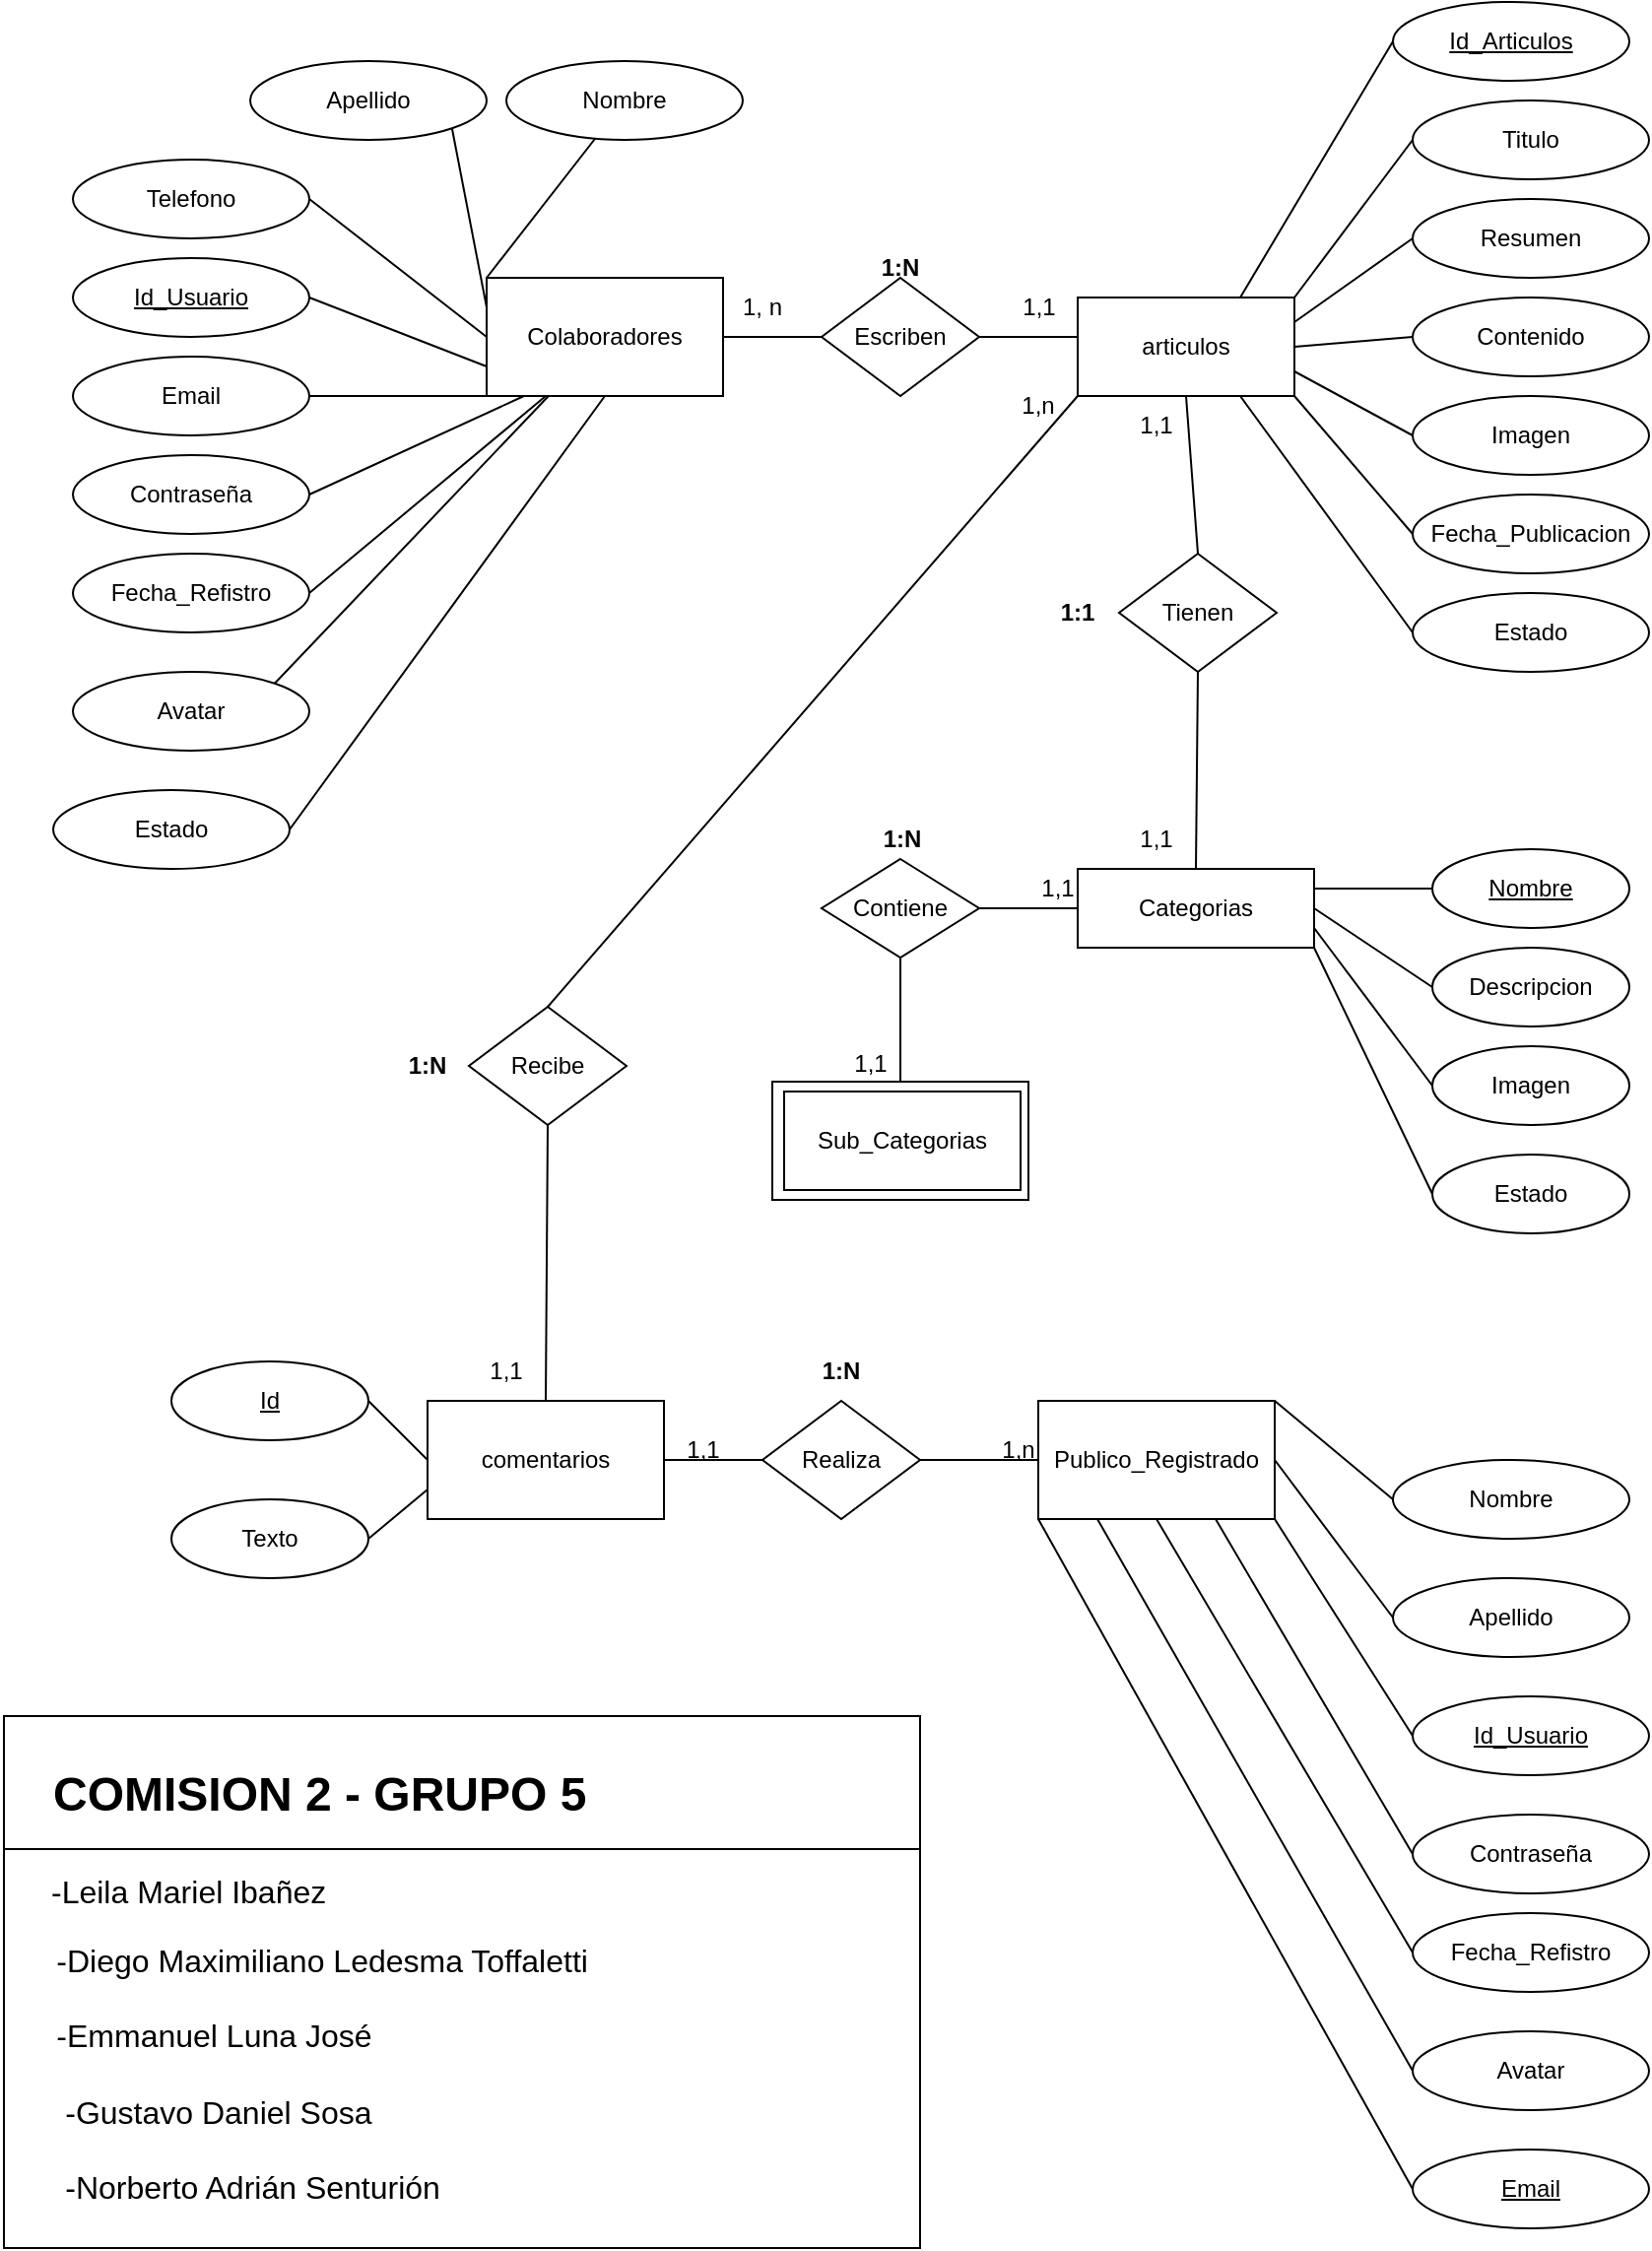 <mxfile version="21.3.4" type="device">
  <diagram name="Página-1" id="o2RHuyunk7yaXkGhCJPy">
    <mxGraphModel dx="1467" dy="658" grid="1" gridSize="10" guides="1" tooltips="1" connect="1" arrows="1" fold="1" page="1" pageScale="1" pageWidth="827" pageHeight="1169" math="0" shadow="0">
      <root>
        <mxCell id="0" />
        <mxCell id="1" parent="0" />
        <mxCell id="ZCHR1BAeNfqrnjbw6fAh-1" value="Colaboradores" style="rounded=0;whiteSpace=wrap;html=1;" parent="1" vertex="1">
          <mxGeometry x="260" y="150" width="120" height="60" as="geometry" />
        </mxCell>
        <mxCell id="ZCHR1BAeNfqrnjbw6fAh-2" value="articulos" style="rounded=0;whiteSpace=wrap;html=1;" parent="1" vertex="1">
          <mxGeometry x="560" y="160" width="110" height="50" as="geometry" />
        </mxCell>
        <mxCell id="ZCHR1BAeNfqrnjbw6fAh-3" value="comentarios" style="rounded=0;whiteSpace=wrap;html=1;" parent="1" vertex="1">
          <mxGeometry x="230" y="720" width="120" height="60" as="geometry" />
        </mxCell>
        <mxCell id="ZCHR1BAeNfqrnjbw6fAh-4" value="Publico_Registrado" style="rounded=0;whiteSpace=wrap;html=1;" parent="1" vertex="1">
          <mxGeometry x="540" y="720" width="120" height="60" as="geometry" />
        </mxCell>
        <mxCell id="ZCHR1BAeNfqrnjbw6fAh-5" value="Categorias" style="rounded=0;whiteSpace=wrap;html=1;" parent="1" vertex="1">
          <mxGeometry x="560" y="450" width="120" height="40" as="geometry" />
        </mxCell>
        <mxCell id="ZCHR1BAeNfqrnjbw6fAh-6" value="Nombre" style="ellipse;whiteSpace=wrap;html=1;" parent="1" vertex="1">
          <mxGeometry x="270" y="40" width="120" height="40" as="geometry" />
        </mxCell>
        <mxCell id="ZCHR1BAeNfqrnjbw6fAh-7" style="edgeStyle=none;html=1;exitX=1;exitY=1;exitDx=0;exitDy=0;entryX=0;entryY=0.25;entryDx=0;entryDy=0;endArrow=none;endFill=0;" parent="1" source="ZCHR1BAeNfqrnjbw6fAh-8" target="ZCHR1BAeNfqrnjbw6fAh-1" edge="1">
          <mxGeometry relative="1" as="geometry" />
        </mxCell>
        <mxCell id="ZCHR1BAeNfqrnjbw6fAh-8" value="Apellido" style="ellipse;whiteSpace=wrap;html=1;" parent="1" vertex="1">
          <mxGeometry x="140" y="40" width="120" height="40" as="geometry" />
        </mxCell>
        <mxCell id="ZCHR1BAeNfqrnjbw6fAh-9" value="Telefono" style="ellipse;whiteSpace=wrap;html=1;" parent="1" vertex="1">
          <mxGeometry x="50" y="90" width="120" height="40" as="geometry" />
        </mxCell>
        <mxCell id="ZCHR1BAeNfqrnjbw6fAh-10" value="&lt;u&gt;Id_Usuario&lt;/u&gt;" style="ellipse;whiteSpace=wrap;html=1;" parent="1" vertex="1">
          <mxGeometry x="50" y="140" width="120" height="40" as="geometry" />
        </mxCell>
        <mxCell id="ZCHR1BAeNfqrnjbw6fAh-11" value="Email" style="ellipse;whiteSpace=wrap;html=1;" parent="1" vertex="1">
          <mxGeometry x="50" y="190" width="120" height="40" as="geometry" />
        </mxCell>
        <mxCell id="ZCHR1BAeNfqrnjbw6fAh-12" value="Contraseña" style="ellipse;whiteSpace=wrap;html=1;" parent="1" vertex="1">
          <mxGeometry x="50" y="240" width="120" height="40" as="geometry" />
        </mxCell>
        <mxCell id="ZCHR1BAeNfqrnjbw6fAh-13" value="Fecha_Refistro" style="ellipse;whiteSpace=wrap;html=1;" parent="1" vertex="1">
          <mxGeometry x="50" y="290" width="120" height="40" as="geometry" />
        </mxCell>
        <mxCell id="ZCHR1BAeNfqrnjbw6fAh-16" value="Avatar" style="ellipse;whiteSpace=wrap;html=1;" parent="1" vertex="1">
          <mxGeometry x="50" y="350" width="120" height="40" as="geometry" />
        </mxCell>
        <mxCell id="ZCHR1BAeNfqrnjbw6fAh-17" value="Estado" style="ellipse;whiteSpace=wrap;html=1;" parent="1" vertex="1">
          <mxGeometry x="40" y="410" width="120" height="40" as="geometry" />
        </mxCell>
        <mxCell id="ZCHR1BAeNfqrnjbw6fAh-18" value="Titulo" style="ellipse;whiteSpace=wrap;html=1;" parent="1" vertex="1">
          <mxGeometry x="730" y="60" width="120" height="40" as="geometry" />
        </mxCell>
        <mxCell id="ZCHR1BAeNfqrnjbw6fAh-19" value="Resumen" style="ellipse;whiteSpace=wrap;html=1;" parent="1" vertex="1">
          <mxGeometry x="730" y="110" width="120" height="40" as="geometry" />
        </mxCell>
        <mxCell id="ZCHR1BAeNfqrnjbw6fAh-20" value="Contenido" style="ellipse;whiteSpace=wrap;html=1;" parent="1" vertex="1">
          <mxGeometry x="730" y="160" width="120" height="40" as="geometry" />
        </mxCell>
        <mxCell id="ZCHR1BAeNfqrnjbw6fAh-21" value="Imagen" style="ellipse;whiteSpace=wrap;html=1;" parent="1" vertex="1">
          <mxGeometry x="730" y="210" width="120" height="40" as="geometry" />
        </mxCell>
        <mxCell id="ZCHR1BAeNfqrnjbw6fAh-22" value="Fecha_Publicacion" style="ellipse;whiteSpace=wrap;html=1;" parent="1" vertex="1">
          <mxGeometry x="730" y="260" width="120" height="40" as="geometry" />
        </mxCell>
        <mxCell id="ZCHR1BAeNfqrnjbw6fAh-23" value="Estado" style="ellipse;whiteSpace=wrap;html=1;" parent="1" vertex="1">
          <mxGeometry x="730" y="310" width="120" height="40" as="geometry" />
        </mxCell>
        <mxCell id="ZCHR1BAeNfqrnjbw6fAh-26" value="" style="endArrow=none;html=1;exitX=0;exitY=0;exitDx=0;exitDy=0;" parent="1" source="ZCHR1BAeNfqrnjbw6fAh-1" target="ZCHR1BAeNfqrnjbw6fAh-6" edge="1">
          <mxGeometry width="50" height="50" relative="1" as="geometry">
            <mxPoint x="460" y="260" as="sourcePoint" />
            <mxPoint x="170" y="80" as="targetPoint" />
          </mxGeometry>
        </mxCell>
        <mxCell id="ZCHR1BAeNfqrnjbw6fAh-27" value="" style="endArrow=none;html=1;entryX=0;entryY=0.5;entryDx=0;entryDy=0;exitX=1;exitY=0.5;exitDx=0;exitDy=0;" parent="1" source="ZCHR1BAeNfqrnjbw6fAh-9" target="ZCHR1BAeNfqrnjbw6fAh-1" edge="1">
          <mxGeometry width="50" height="50" relative="1" as="geometry">
            <mxPoint x="170" y="190" as="sourcePoint" />
            <mxPoint x="220" y="140" as="targetPoint" />
          </mxGeometry>
        </mxCell>
        <mxCell id="ZCHR1BAeNfqrnjbw6fAh-28" value="" style="endArrow=none;html=1;entryX=0;entryY=0.75;entryDx=0;entryDy=0;exitX=1;exitY=0.5;exitDx=0;exitDy=0;" parent="1" source="ZCHR1BAeNfqrnjbw6fAh-10" target="ZCHR1BAeNfqrnjbw6fAh-1" edge="1">
          <mxGeometry width="50" height="50" relative="1" as="geometry">
            <mxPoint x="370" y="320" as="sourcePoint" />
            <mxPoint x="420" y="270" as="targetPoint" />
            <Array as="points" />
          </mxGeometry>
        </mxCell>
        <mxCell id="ZCHR1BAeNfqrnjbw6fAh-29" value="" style="endArrow=none;html=1;entryX=0;entryY=1;entryDx=0;entryDy=0;exitX=1;exitY=0.5;exitDx=0;exitDy=0;" parent="1" source="ZCHR1BAeNfqrnjbw6fAh-11" target="ZCHR1BAeNfqrnjbw6fAh-1" edge="1">
          <mxGeometry width="50" height="50" relative="1" as="geometry">
            <mxPoint x="170" y="300" as="sourcePoint" />
            <mxPoint x="220" y="250" as="targetPoint" />
          </mxGeometry>
        </mxCell>
        <mxCell id="ZCHR1BAeNfqrnjbw6fAh-30" value="" style="endArrow=none;html=1;entryX=0.158;entryY=1;entryDx=0;entryDy=0;entryPerimeter=0;exitX=1;exitY=0.5;exitDx=0;exitDy=0;" parent="1" source="ZCHR1BAeNfqrnjbw6fAh-12" target="ZCHR1BAeNfqrnjbw6fAh-1" edge="1">
          <mxGeometry width="50" height="50" relative="1" as="geometry">
            <mxPoint x="170" y="350" as="sourcePoint" />
            <mxPoint x="290" y="210" as="targetPoint" />
          </mxGeometry>
        </mxCell>
        <mxCell id="ZCHR1BAeNfqrnjbw6fAh-31" value="" style="endArrow=none;html=1;entryX=0.25;entryY=1;entryDx=0;entryDy=0;exitX=1;exitY=0.5;exitDx=0;exitDy=0;" parent="1" source="ZCHR1BAeNfqrnjbw6fAh-13" target="ZCHR1BAeNfqrnjbw6fAh-1" edge="1">
          <mxGeometry width="50" height="50" relative="1" as="geometry">
            <mxPoint x="170" y="405" as="sourcePoint" />
            <mxPoint x="320" y="220" as="targetPoint" />
          </mxGeometry>
        </mxCell>
        <mxCell id="ZCHR1BAeNfqrnjbw6fAh-32" value="" style="endArrow=none;html=1;exitX=1;exitY=0;exitDx=0;exitDy=0;" parent="1" source="ZCHR1BAeNfqrnjbw6fAh-16" target="ZCHR1BAeNfqrnjbw6fAh-1" edge="1">
          <mxGeometry width="50" height="50" relative="1" as="geometry">
            <mxPoint x="370" y="320" as="sourcePoint" />
            <mxPoint x="305" y="215" as="targetPoint" />
          </mxGeometry>
        </mxCell>
        <mxCell id="ZCHR1BAeNfqrnjbw6fAh-33" value="" style="endArrow=none;html=1;exitX=1;exitY=0.5;exitDx=0;exitDy=0;entryX=0.5;entryY=1;entryDx=0;entryDy=0;" parent="1" source="ZCHR1BAeNfqrnjbw6fAh-17" target="ZCHR1BAeNfqrnjbw6fAh-1" edge="1">
          <mxGeometry width="50" height="50" relative="1" as="geometry">
            <mxPoint x="370" y="320" as="sourcePoint" />
            <mxPoint x="420" y="270" as="targetPoint" />
          </mxGeometry>
        </mxCell>
        <mxCell id="ZCHR1BAeNfqrnjbw6fAh-36" value="&lt;u&gt;Nombre&lt;/u&gt;" style="ellipse;whiteSpace=wrap;html=1;" parent="1" vertex="1">
          <mxGeometry x="740" y="440" width="100" height="40" as="geometry" />
        </mxCell>
        <mxCell id="ZCHR1BAeNfqrnjbw6fAh-37" value="Descripcion&lt;span style=&quot;color: rgba(0, 0, 0, 0); font-family: monospace; font-size: 0px; text-align: start;&quot;&gt;%3CmxGraphModel%3E%3Croot%3E%3CmxCell%20id%3D%220%22%2F%3E%3CmxCell%20id%3D%221%22%20parent%3D%220%22%2F%3E%3CmxCell%20id%3D%222%22%20value%3D%22Nombre%22%20style%3D%22ellipse%3BwhiteSpace%3Dwrap%3Bhtml%3D1%3B%22%20vertex%3D%221%22%20parent%3D%221%22%3E%3CmxGeometry%20x%3D%22700%22%20y%3D%22410%22%20width%3D%22100%22%20height%3D%2240%22%20as%3D%22geometry%22%2F%3E%3C%2FmxCell%3E%3C%2Froot%3E%3C%2FmxGraphModel%3E&lt;/span&gt;" style="ellipse;whiteSpace=wrap;html=1;" parent="1" vertex="1">
          <mxGeometry x="740" y="490" width="100" height="40" as="geometry" />
        </mxCell>
        <mxCell id="ZCHR1BAeNfqrnjbw6fAh-38" value="Imagen" style="ellipse;whiteSpace=wrap;html=1;" parent="1" vertex="1">
          <mxGeometry x="740" y="540" width="100" height="40" as="geometry" />
        </mxCell>
        <mxCell id="ZCHR1BAeNfqrnjbw6fAh-39" value="Estado" style="ellipse;whiteSpace=wrap;html=1;" parent="1" vertex="1">
          <mxGeometry x="740" y="595" width="100" height="40" as="geometry" />
        </mxCell>
        <mxCell id="ZCHR1BAeNfqrnjbw6fAh-40" value="&lt;u&gt;Id&lt;/u&gt;" style="ellipse;whiteSpace=wrap;html=1;" parent="1" vertex="1">
          <mxGeometry x="100" y="700" width="100" height="40" as="geometry" />
        </mxCell>
        <mxCell id="ZCHR1BAeNfqrnjbw6fAh-41" value="Texto" style="ellipse;whiteSpace=wrap;html=1;" parent="1" vertex="1">
          <mxGeometry x="100" y="770" width="100" height="40" as="geometry" />
        </mxCell>
        <mxCell id="ZCHR1BAeNfqrnjbw6fAh-44" value="Nombre" style="ellipse;whiteSpace=wrap;html=1;" parent="1" vertex="1">
          <mxGeometry x="720" y="750" width="120" height="40" as="geometry" />
        </mxCell>
        <mxCell id="ZCHR1BAeNfqrnjbw6fAh-45" value="Apellido" style="ellipse;whiteSpace=wrap;html=1;" parent="1" vertex="1">
          <mxGeometry x="720" y="810" width="120" height="40" as="geometry" />
        </mxCell>
        <mxCell id="ZCHR1BAeNfqrnjbw6fAh-46" value="&lt;u&gt;Id_Usuario&lt;/u&gt;" style="ellipse;whiteSpace=wrap;html=1;" parent="1" vertex="1">
          <mxGeometry x="730" y="870" width="120" height="40" as="geometry" />
        </mxCell>
        <mxCell id="ZCHR1BAeNfqrnjbw6fAh-47" value="Contraseña" style="ellipse;whiteSpace=wrap;html=1;" parent="1" vertex="1">
          <mxGeometry x="730" y="930" width="120" height="40" as="geometry" />
        </mxCell>
        <mxCell id="ZCHR1BAeNfqrnjbw6fAh-48" value="Fecha_Refistro" style="ellipse;whiteSpace=wrap;html=1;" parent="1" vertex="1">
          <mxGeometry x="730" y="980" width="120" height="40" as="geometry" />
        </mxCell>
        <mxCell id="ZCHR1BAeNfqrnjbw6fAh-49" value="Avatar" style="ellipse;whiteSpace=wrap;html=1;" parent="1" vertex="1">
          <mxGeometry x="730" y="1040" width="120" height="40" as="geometry" />
        </mxCell>
        <mxCell id="ZCHR1BAeNfqrnjbw6fAh-50" value="&lt;u&gt;Email&lt;/u&gt;" style="ellipse;whiteSpace=wrap;html=1;" parent="1" vertex="1">
          <mxGeometry x="730" y="1100" width="120" height="40" as="geometry" />
        </mxCell>
        <mxCell id="ZCHR1BAeNfqrnjbw6fAh-51" value="Escriben" style="rhombus;whiteSpace=wrap;html=1;" parent="1" vertex="1">
          <mxGeometry x="430" y="150" width="80" height="60" as="geometry" />
        </mxCell>
        <mxCell id="ZCHR1BAeNfqrnjbw6fAh-52" value="Tienen" style="rhombus;whiteSpace=wrap;html=1;" parent="1" vertex="1">
          <mxGeometry x="581" y="290" width="80" height="60" as="geometry" />
        </mxCell>
        <mxCell id="ZCHR1BAeNfqrnjbw6fAh-53" value="Realiza" style="rhombus;whiteSpace=wrap;html=1;" parent="1" vertex="1">
          <mxGeometry x="400" y="720" width="80" height="60" as="geometry" />
        </mxCell>
        <mxCell id="ZCHR1BAeNfqrnjbw6fAh-54" value="Recibe" style="rhombus;whiteSpace=wrap;html=1;" parent="1" vertex="1">
          <mxGeometry x="251" y="520" width="80" height="60" as="geometry" />
        </mxCell>
        <mxCell id="ZCHR1BAeNfqrnjbw6fAh-55" value="" style="endArrow=none;html=1;exitX=1;exitY=0.5;exitDx=0;exitDy=0;" parent="1" source="ZCHR1BAeNfqrnjbw6fAh-1" edge="1">
          <mxGeometry width="50" height="50" relative="1" as="geometry">
            <mxPoint x="430" y="400" as="sourcePoint" />
            <mxPoint x="430" y="180" as="targetPoint" />
          </mxGeometry>
        </mxCell>
        <mxCell id="ZCHR1BAeNfqrnjbw6fAh-56" value="" style="endArrow=none;html=1;exitX=1;exitY=0.5;exitDx=0;exitDy=0;" parent="1" edge="1">
          <mxGeometry width="50" height="50" relative="1" as="geometry">
            <mxPoint x="510.0" y="180" as="sourcePoint" />
            <mxPoint x="560" y="180" as="targetPoint" />
          </mxGeometry>
        </mxCell>
        <mxCell id="ZCHR1BAeNfqrnjbw6fAh-57" value="" style="endArrow=none;html=1;entryX=0.5;entryY=1;entryDx=0;entryDy=0;exitX=0.5;exitY=0;exitDx=0;exitDy=0;" parent="1" source="ZCHR1BAeNfqrnjbw6fAh-52" target="ZCHR1BAeNfqrnjbw6fAh-2" edge="1">
          <mxGeometry width="50" height="50" relative="1" as="geometry">
            <mxPoint x="470" y="300" as="sourcePoint" />
            <mxPoint x="520" y="250" as="targetPoint" />
          </mxGeometry>
        </mxCell>
        <mxCell id="ZCHR1BAeNfqrnjbw6fAh-58" value="" style="endArrow=none;html=1;entryX=0.5;entryY=1;entryDx=0;entryDy=0;exitX=0.5;exitY=0;exitDx=0;exitDy=0;" parent="1" source="ZCHR1BAeNfqrnjbw6fAh-5" target="ZCHR1BAeNfqrnjbw6fAh-52" edge="1">
          <mxGeometry width="50" height="50" relative="1" as="geometry">
            <mxPoint x="470" y="420" as="sourcePoint" />
            <mxPoint x="520" y="370" as="targetPoint" />
          </mxGeometry>
        </mxCell>
        <mxCell id="ZCHR1BAeNfqrnjbw6fAh-59" value="" style="endArrow=none;html=1;entryX=0;entryY=0.5;entryDx=0;entryDy=0;exitX=1;exitY=0.5;exitDx=0;exitDy=0;" parent="1" source="ZCHR1BAeNfqrnjbw6fAh-53" target="ZCHR1BAeNfqrnjbw6fAh-4" edge="1">
          <mxGeometry width="50" height="50" relative="1" as="geometry">
            <mxPoint x="470" y="660" as="sourcePoint" />
            <mxPoint x="520" y="610" as="targetPoint" />
          </mxGeometry>
        </mxCell>
        <mxCell id="ZCHR1BAeNfqrnjbw6fAh-60" value="" style="endArrow=none;html=1;entryX=0;entryY=0.5;entryDx=0;entryDy=0;exitX=1;exitY=0.5;exitDx=0;exitDy=0;" parent="1" source="ZCHR1BAeNfqrnjbw6fAh-3" target="ZCHR1BAeNfqrnjbw6fAh-53" edge="1">
          <mxGeometry width="50" height="50" relative="1" as="geometry">
            <mxPoint x="490.0" y="760.0" as="sourcePoint" />
            <mxPoint x="550.0" y="760.0" as="targetPoint" />
          </mxGeometry>
        </mxCell>
        <mxCell id="ZCHR1BAeNfqrnjbw6fAh-61" value="" style="endArrow=none;html=1;entryX=0;entryY=1;entryDx=0;entryDy=0;exitX=0.5;exitY=0;exitDx=0;exitDy=0;" parent="1" source="ZCHR1BAeNfqrnjbw6fAh-54" target="ZCHR1BAeNfqrnjbw6fAh-2" edge="1">
          <mxGeometry width="50" height="50" relative="1" as="geometry">
            <mxPoint x="470" y="420" as="sourcePoint" />
            <mxPoint x="520" y="370" as="targetPoint" />
          </mxGeometry>
        </mxCell>
        <mxCell id="ZCHR1BAeNfqrnjbw6fAh-62" value="" style="endArrow=none;html=1;entryX=0.5;entryY=1;entryDx=0;entryDy=0;exitX=0.5;exitY=0;exitDx=0;exitDy=0;" parent="1" source="ZCHR1BAeNfqrnjbw6fAh-3" target="ZCHR1BAeNfqrnjbw6fAh-54" edge="1">
          <mxGeometry width="50" height="50" relative="1" as="geometry">
            <mxPoint x="470" y="660" as="sourcePoint" />
            <mxPoint x="520" y="610" as="targetPoint" />
          </mxGeometry>
        </mxCell>
        <mxCell id="ZCHR1BAeNfqrnjbw6fAh-63" value="" style="endArrow=none;html=1;entryX=0;entryY=0.5;entryDx=0;entryDy=0;exitX=1;exitY=0;exitDx=0;exitDy=0;" parent="1" source="ZCHR1BAeNfqrnjbw6fAh-2" target="ZCHR1BAeNfqrnjbw6fAh-18" edge="1">
          <mxGeometry width="50" height="50" relative="1" as="geometry">
            <mxPoint x="610" y="170" as="sourcePoint" />
            <mxPoint x="660" y="120" as="targetPoint" />
          </mxGeometry>
        </mxCell>
        <mxCell id="ZCHR1BAeNfqrnjbw6fAh-64" value="" style="endArrow=none;html=1;entryX=0;entryY=0.5;entryDx=0;entryDy=0;exitX=1;exitY=0.25;exitDx=0;exitDy=0;" parent="1" source="ZCHR1BAeNfqrnjbw6fAh-2" target="ZCHR1BAeNfqrnjbw6fAh-19" edge="1">
          <mxGeometry width="50" height="50" relative="1" as="geometry">
            <mxPoint x="660" y="200" as="sourcePoint" />
            <mxPoint x="710" y="150" as="targetPoint" />
          </mxGeometry>
        </mxCell>
        <mxCell id="ZCHR1BAeNfqrnjbw6fAh-65" value="" style="endArrow=none;html=1;entryX=0;entryY=0.5;entryDx=0;entryDy=0;exitX=1;exitY=0.5;exitDx=0;exitDy=0;" parent="1" source="ZCHR1BAeNfqrnjbw6fAh-2" target="ZCHR1BAeNfqrnjbw6fAh-20" edge="1">
          <mxGeometry width="50" height="50" relative="1" as="geometry">
            <mxPoint x="660" y="200" as="sourcePoint" />
            <mxPoint x="710" y="150" as="targetPoint" />
          </mxGeometry>
        </mxCell>
        <mxCell id="DtUganFXDXqepRksgv5t-2" value="" style="endArrow=none;html=1;rounded=0;entryX=0;entryY=0.5;entryDx=0;entryDy=0;exitX=1;exitY=0;exitDx=0;exitDy=0;" edge="1" parent="1" source="ZCHR1BAeNfqrnjbw6fAh-4" target="ZCHR1BAeNfqrnjbw6fAh-44">
          <mxGeometry width="50" height="50" relative="1" as="geometry">
            <mxPoint x="660" y="760" as="sourcePoint" />
            <mxPoint x="710" y="710" as="targetPoint" />
          </mxGeometry>
        </mxCell>
        <mxCell id="DtUganFXDXqepRksgv5t-3" value="" style="endArrow=none;html=1;rounded=0;entryX=0;entryY=0.5;entryDx=0;entryDy=0;exitX=1;exitY=0.5;exitDx=0;exitDy=0;" edge="1" parent="1" source="ZCHR1BAeNfqrnjbw6fAh-4" target="ZCHR1BAeNfqrnjbw6fAh-45">
          <mxGeometry width="50" height="50" relative="1" as="geometry">
            <mxPoint x="450" y="920" as="sourcePoint" />
            <mxPoint x="500" y="870" as="targetPoint" />
          </mxGeometry>
        </mxCell>
        <mxCell id="DtUganFXDXqepRksgv5t-5" value="" style="endArrow=none;html=1;rounded=0;entryX=1;entryY=1;entryDx=0;entryDy=0;exitX=0;exitY=0.5;exitDx=0;exitDy=0;" edge="1" parent="1" source="ZCHR1BAeNfqrnjbw6fAh-46" target="ZCHR1BAeNfqrnjbw6fAh-4">
          <mxGeometry width="50" height="50" relative="1" as="geometry">
            <mxPoint x="540" y="870" as="sourcePoint" />
            <mxPoint x="590" y="820" as="targetPoint" />
          </mxGeometry>
        </mxCell>
        <mxCell id="DtUganFXDXqepRksgv5t-6" value="" style="endArrow=none;html=1;rounded=0;entryX=0.75;entryY=1;entryDx=0;entryDy=0;exitX=0;exitY=0.5;exitDx=0;exitDy=0;" edge="1" parent="1" source="ZCHR1BAeNfqrnjbw6fAh-47" target="ZCHR1BAeNfqrnjbw6fAh-4">
          <mxGeometry width="50" height="50" relative="1" as="geometry">
            <mxPoint x="530" y="940" as="sourcePoint" />
            <mxPoint x="580" y="890" as="targetPoint" />
          </mxGeometry>
        </mxCell>
        <mxCell id="DtUganFXDXqepRksgv5t-7" value="" style="endArrow=none;html=1;rounded=0;entryX=0.5;entryY=1;entryDx=0;entryDy=0;exitX=0;exitY=0.5;exitDx=0;exitDy=0;" edge="1" parent="1" source="ZCHR1BAeNfqrnjbw6fAh-48" target="ZCHR1BAeNfqrnjbw6fAh-4">
          <mxGeometry width="50" height="50" relative="1" as="geometry">
            <mxPoint x="530" y="940" as="sourcePoint" />
            <mxPoint x="580" y="890" as="targetPoint" />
          </mxGeometry>
        </mxCell>
        <mxCell id="DtUganFXDXqepRksgv5t-8" value="" style="endArrow=none;html=1;rounded=0;entryX=0.25;entryY=1;entryDx=0;entryDy=0;exitX=0;exitY=0.5;exitDx=0;exitDy=0;" edge="1" parent="1" source="ZCHR1BAeNfqrnjbw6fAh-49" target="ZCHR1BAeNfqrnjbw6fAh-4">
          <mxGeometry width="50" height="50" relative="1" as="geometry">
            <mxPoint x="530" y="940" as="sourcePoint" />
            <mxPoint x="580" y="890" as="targetPoint" />
          </mxGeometry>
        </mxCell>
        <mxCell id="DtUganFXDXqepRksgv5t-9" value="" style="endArrow=none;html=1;rounded=0;entryX=0;entryY=1;entryDx=0;entryDy=0;exitX=0;exitY=0.5;exitDx=0;exitDy=0;" edge="1" parent="1" source="ZCHR1BAeNfqrnjbw6fAh-50" target="ZCHR1BAeNfqrnjbw6fAh-4">
          <mxGeometry width="50" height="50" relative="1" as="geometry">
            <mxPoint x="480" y="1000" as="sourcePoint" />
            <mxPoint x="530" y="950" as="targetPoint" />
          </mxGeometry>
        </mxCell>
        <mxCell id="DtUganFXDXqepRksgv5t-10" value="" style="endArrow=none;html=1;rounded=0;entryX=0;entryY=0.75;entryDx=0;entryDy=0;exitX=1;exitY=0.5;exitDx=0;exitDy=0;" edge="1" parent="1" source="ZCHR1BAeNfqrnjbw6fAh-41" target="ZCHR1BAeNfqrnjbw6fAh-3">
          <mxGeometry width="50" height="50" relative="1" as="geometry">
            <mxPoint x="350" y="860" as="sourcePoint" />
            <mxPoint x="400" y="810" as="targetPoint" />
          </mxGeometry>
        </mxCell>
        <mxCell id="DtUganFXDXqepRksgv5t-11" value="" style="endArrow=none;html=1;rounded=0;entryX=0;entryY=0.5;entryDx=0;entryDy=0;exitX=1;exitY=0.5;exitDx=0;exitDy=0;" edge="1" parent="1" source="ZCHR1BAeNfqrnjbw6fAh-40" target="ZCHR1BAeNfqrnjbw6fAh-3">
          <mxGeometry width="50" height="50" relative="1" as="geometry">
            <mxPoint x="320" y="850" as="sourcePoint" />
            <mxPoint x="370" y="800" as="targetPoint" />
          </mxGeometry>
        </mxCell>
        <mxCell id="DtUganFXDXqepRksgv5t-12" value="" style="endArrow=none;html=1;rounded=0;entryX=1;entryY=0.75;entryDx=0;entryDy=0;exitX=0;exitY=0.5;exitDx=0;exitDy=0;" edge="1" parent="1" source="ZCHR1BAeNfqrnjbw6fAh-21" target="ZCHR1BAeNfqrnjbw6fAh-2">
          <mxGeometry width="50" height="50" relative="1" as="geometry">
            <mxPoint x="480" y="360" as="sourcePoint" />
            <mxPoint x="530" y="310" as="targetPoint" />
          </mxGeometry>
        </mxCell>
        <mxCell id="DtUganFXDXqepRksgv5t-13" value="" style="endArrow=none;html=1;rounded=0;entryX=1;entryY=1;entryDx=0;entryDy=0;exitX=0;exitY=0.5;exitDx=0;exitDy=0;" edge="1" parent="1" source="ZCHR1BAeNfqrnjbw6fAh-22" target="ZCHR1BAeNfqrnjbw6fAh-2">
          <mxGeometry width="50" height="50" relative="1" as="geometry">
            <mxPoint x="710" y="300" as="sourcePoint" />
            <mxPoint x="760" y="250" as="targetPoint" />
          </mxGeometry>
        </mxCell>
        <mxCell id="DtUganFXDXqepRksgv5t-14" value="" style="endArrow=none;html=1;rounded=0;entryX=0.75;entryY=1;entryDx=0;entryDy=0;" edge="1" parent="1" target="ZCHR1BAeNfqrnjbw6fAh-2">
          <mxGeometry width="50" height="50" relative="1" as="geometry">
            <mxPoint x="730" y="330" as="sourcePoint" />
            <mxPoint x="760" y="250" as="targetPoint" />
          </mxGeometry>
        </mxCell>
        <mxCell id="DtUganFXDXqepRksgv5t-17" value="" style="endArrow=none;html=1;rounded=0;entryX=0;entryY=0.5;entryDx=0;entryDy=0;exitX=1;exitY=0.25;exitDx=0;exitDy=0;" edge="1" parent="1" source="ZCHR1BAeNfqrnjbw6fAh-5" target="ZCHR1BAeNfqrnjbw6fAh-36">
          <mxGeometry width="50" height="50" relative="1" as="geometry">
            <mxPoint x="710" y="510" as="sourcePoint" />
            <mxPoint x="760" y="460" as="targetPoint" />
          </mxGeometry>
        </mxCell>
        <mxCell id="DtUganFXDXqepRksgv5t-18" value="" style="endArrow=none;html=1;rounded=0;entryX=0;entryY=0.5;entryDx=0;entryDy=0;exitX=1;exitY=0.5;exitDx=0;exitDy=0;" edge="1" parent="1" source="ZCHR1BAeNfqrnjbw6fAh-5" target="ZCHR1BAeNfqrnjbw6fAh-37">
          <mxGeometry width="50" height="50" relative="1" as="geometry">
            <mxPoint x="710" y="510" as="sourcePoint" />
            <mxPoint x="760" y="460" as="targetPoint" />
          </mxGeometry>
        </mxCell>
        <mxCell id="DtUganFXDXqepRksgv5t-19" value="" style="endArrow=none;html=1;rounded=0;entryX=0;entryY=0.5;entryDx=0;entryDy=0;exitX=1;exitY=0.75;exitDx=0;exitDy=0;" edge="1" parent="1" source="ZCHR1BAeNfqrnjbw6fAh-5" target="ZCHR1BAeNfqrnjbw6fAh-38">
          <mxGeometry width="50" height="50" relative="1" as="geometry">
            <mxPoint x="710" y="580" as="sourcePoint" />
            <mxPoint x="760" y="530" as="targetPoint" />
          </mxGeometry>
        </mxCell>
        <mxCell id="DtUganFXDXqepRksgv5t-20" value="" style="endArrow=none;html=1;rounded=0;entryX=0;entryY=0.5;entryDx=0;entryDy=0;exitX=1;exitY=1;exitDx=0;exitDy=0;" edge="1" parent="1" source="ZCHR1BAeNfqrnjbw6fAh-5" target="ZCHR1BAeNfqrnjbw6fAh-39">
          <mxGeometry width="50" height="50" relative="1" as="geometry">
            <mxPoint x="710" y="580" as="sourcePoint" />
            <mxPoint x="760" y="530" as="targetPoint" />
          </mxGeometry>
        </mxCell>
        <mxCell id="DtUganFXDXqepRksgv5t-23" value="1, n" style="text;html=1;strokeColor=none;fillColor=none;align=center;verticalAlign=middle;whiteSpace=wrap;rounded=0;" vertex="1" parent="1">
          <mxGeometry x="370" y="150" width="60" height="30" as="geometry" />
        </mxCell>
        <mxCell id="DtUganFXDXqepRksgv5t-25" value="1,1" style="text;html=1;align=center;verticalAlign=middle;resizable=0;points=[];autosize=1;strokeColor=none;fillColor=none;" vertex="1" parent="1">
          <mxGeometry x="520" y="150" width="40" height="30" as="geometry" />
        </mxCell>
        <mxCell id="DtUganFXDXqepRksgv5t-26" value="1,1" style="text;html=1;strokeColor=none;fillColor=none;align=center;verticalAlign=middle;whiteSpace=wrap;rounded=0;" vertex="1" parent="1">
          <mxGeometry x="570" y="210" width="60" height="30" as="geometry" />
        </mxCell>
        <mxCell id="DtUganFXDXqepRksgv5t-27" value="1,1" style="text;html=1;strokeColor=none;fillColor=none;align=center;verticalAlign=middle;whiteSpace=wrap;rounded=0;" vertex="1" parent="1">
          <mxGeometry x="570" y="420" width="60" height="30" as="geometry" />
        </mxCell>
        <mxCell id="DtUganFXDXqepRksgv5t-29" value="1,n" style="text;html=1;strokeColor=none;fillColor=none;align=center;verticalAlign=middle;whiteSpace=wrap;rounded=0;" vertex="1" parent="1">
          <mxGeometry x="500" y="730" width="60" height="30" as="geometry" />
        </mxCell>
        <mxCell id="DtUganFXDXqepRksgv5t-30" value="1,1" style="text;html=1;strokeColor=none;fillColor=none;align=center;verticalAlign=middle;whiteSpace=wrap;rounded=0;" vertex="1" parent="1">
          <mxGeometry x="340" y="730" width="60" height="30" as="geometry" />
        </mxCell>
        <mxCell id="DtUganFXDXqepRksgv5t-32" value="1,n" style="text;html=1;strokeColor=none;fillColor=none;align=center;verticalAlign=middle;whiteSpace=wrap;rounded=0;" vertex="1" parent="1">
          <mxGeometry x="510" y="200" width="60" height="30" as="geometry" />
        </mxCell>
        <mxCell id="DtUganFXDXqepRksgv5t-33" value="1,1" style="text;html=1;strokeColor=none;fillColor=none;align=center;verticalAlign=middle;whiteSpace=wrap;rounded=0;" vertex="1" parent="1">
          <mxGeometry x="240" y="690" width="60" height="30" as="geometry" />
        </mxCell>
        <mxCell id="DtUganFXDXqepRksgv5t-34" value="&lt;b&gt;1:N&lt;/b&gt;" style="text;html=1;strokeColor=none;fillColor=none;align=center;verticalAlign=middle;whiteSpace=wrap;rounded=0;" vertex="1" parent="1">
          <mxGeometry x="440" y="130" width="60" height="30" as="geometry" />
        </mxCell>
        <mxCell id="DtUganFXDXqepRksgv5t-36" value="&lt;b&gt;1:1&lt;/b&gt;" style="text;html=1;strokeColor=none;fillColor=none;align=center;verticalAlign=middle;whiteSpace=wrap;rounded=0;" vertex="1" parent="1">
          <mxGeometry x="530" y="305" width="60" height="30" as="geometry" />
        </mxCell>
        <mxCell id="DtUganFXDXqepRksgv5t-37" value="&lt;b&gt;1:N&lt;/b&gt;" style="text;html=1;strokeColor=none;fillColor=none;align=center;verticalAlign=middle;whiteSpace=wrap;rounded=0;" vertex="1" parent="1">
          <mxGeometry x="200" y="535" width="60" height="30" as="geometry" />
        </mxCell>
        <mxCell id="DtUganFXDXqepRksgv5t-38" value="&lt;b&gt;1:N&lt;/b&gt;" style="text;html=1;strokeColor=none;fillColor=none;align=center;verticalAlign=middle;whiteSpace=wrap;rounded=0;" vertex="1" parent="1">
          <mxGeometry x="410" y="690" width="60" height="30" as="geometry" />
        </mxCell>
        <mxCell id="DtUganFXDXqepRksgv5t-39" value="" style="rounded=0;whiteSpace=wrap;html=1;" vertex="1" parent="1">
          <mxGeometry x="15" y="880" width="465" height="270" as="geometry" />
        </mxCell>
        <mxCell id="DtUganFXDXqepRksgv5t-40" value="" style="endArrow=none;html=1;rounded=0;exitX=0;exitY=0.25;exitDx=0;exitDy=0;entryX=1;entryY=0.25;entryDx=0;entryDy=0;" edge="1" parent="1" source="DtUganFXDXqepRksgv5t-39" target="DtUganFXDXqepRksgv5t-39">
          <mxGeometry width="50" height="50" relative="1" as="geometry">
            <mxPoint x="550" y="850" as="sourcePoint" />
            <mxPoint x="600" y="800" as="targetPoint" />
          </mxGeometry>
        </mxCell>
        <mxCell id="DtUganFXDXqepRksgv5t-41" value="&lt;h1&gt;COMISION 2 - GRUPO 5&lt;/h1&gt;" style="text;html=1;strokeColor=none;fillColor=none;spacing=5;spacingTop=-20;whiteSpace=wrap;overflow=hidden;rounded=0;" vertex="1" parent="1">
          <mxGeometry x="35" y="900" width="425" height="240" as="geometry" />
        </mxCell>
        <mxCell id="DtUganFXDXqepRksgv5t-43" value="&lt;p style=&quot;margin-left: 36pt; text-indent: -18pt; font-size: 16px;&quot; class=&quot;MsoNormal&quot;&gt;&lt;font style=&quot;font-size: 16px;&quot;&gt;&lt;span style=&quot;background-color: initial; text-indent: -18pt;&quot;&gt;-Leila Mariel Ibañez&lt;/span&gt;&lt;br&gt;&lt;/font&gt;&lt;/p&gt;&lt;span style=&quot;background-color: initial; font-size: 16px;&quot;&gt;&lt;div style=&quot;&quot;&gt;&lt;span style=&quot;background-color: initial;&quot;&gt;&lt;font style=&quot;font-size: 16px;&quot;&gt;&amp;nbsp; &amp;nbsp; &amp;nbsp; -Diego Maximiliano Ledesma Toffaletti&lt;/font&gt;&lt;/span&gt;&lt;/div&gt;&lt;/span&gt;&lt;div style=&quot;font-size: 16px;&quot;&gt;&lt;font style=&quot;font-size: 16px;&quot;&gt;&lt;br&gt;&lt;/font&gt;&lt;/div&gt;&lt;span style=&quot;background-color: initial; font-size: 16px;&quot;&gt;&lt;div style=&quot;&quot;&gt;&lt;span style=&quot;background-color: initial;&quot;&gt;&lt;font style=&quot;font-size: 16px;&quot;&gt;&amp;nbsp; &amp;nbsp; &amp;nbsp; -Emmanuel Luna José&lt;/font&gt;&lt;/span&gt;&lt;/div&gt;&lt;/span&gt;&lt;div style=&quot;font-size: 16px;&quot;&gt;&lt;font style=&quot;font-size: 16px;&quot;&gt;&lt;br&gt;&lt;/font&gt;&lt;/div&gt;&lt;span style=&quot;background-color: initial; font-size: 16px;&quot;&gt;&lt;div style=&quot;&quot;&gt;&lt;span style=&quot;background-color: initial;&quot;&gt;&lt;font style=&quot;font-size: 16px;&quot;&gt;&amp;nbsp; &amp;nbsp; &amp;nbsp; &amp;nbsp;-Gustavo Daniel Sosa&lt;/font&gt;&lt;/span&gt;&lt;/div&gt;&lt;/span&gt;&lt;div style=&quot;font-size: 16px;&quot;&gt;&lt;font style=&quot;font-size: 16px;&quot;&gt;&lt;br&gt;&lt;/font&gt;&lt;/div&gt;&lt;span style=&quot;background-color: initial; font-size: 16px;&quot;&gt;&lt;div style=&quot;&quot;&gt;&lt;span style=&quot;background-color: initial;&quot;&gt;&lt;font style=&quot;font-size: 16px;&quot;&gt;&amp;nbsp; &amp;nbsp; &amp;nbsp; &amp;nbsp;-Norberto Adrián Senturión&lt;/font&gt;&lt;/span&gt;&lt;/div&gt;&lt;/span&gt;" style="text;html=1;strokeColor=none;fillColor=none;align=left;verticalAlign=middle;whiteSpace=wrap;rounded=0;" vertex="1" parent="1">
          <mxGeometry x="13" y="946" width="470" height="180" as="geometry" />
        </mxCell>
        <mxCell id="DtUganFXDXqepRksgv5t-44" value="Contiene" style="rhombus;whiteSpace=wrap;html=1;" vertex="1" parent="1">
          <mxGeometry x="430" y="445" width="80" height="50" as="geometry" />
        </mxCell>
        <mxCell id="DtUganFXDXqepRksgv5t-45" style="edgeStyle=orthogonalEdgeStyle;rounded=0;orthogonalLoop=1;jettySize=auto;html=1;exitX=0.5;exitY=1;exitDx=0;exitDy=0;" edge="1" parent="1" source="ZCHR1BAeNfqrnjbw6fAh-5" target="ZCHR1BAeNfqrnjbw6fAh-5">
          <mxGeometry relative="1" as="geometry" />
        </mxCell>
        <mxCell id="DtUganFXDXqepRksgv5t-46" value="&lt;u&gt;Id_Articulos&lt;/u&gt;" style="ellipse;whiteSpace=wrap;html=1;" vertex="1" parent="1">
          <mxGeometry x="720" y="10" width="120" height="40" as="geometry" />
        </mxCell>
        <mxCell id="DtUganFXDXqepRksgv5t-47" value="" style="endArrow=none;html=1;rounded=0;entryX=0;entryY=0.5;entryDx=0;entryDy=0;exitX=0.75;exitY=0;exitDx=0;exitDy=0;" edge="1" parent="1" source="ZCHR1BAeNfqrnjbw6fAh-2" target="DtUganFXDXqepRksgv5t-46">
          <mxGeometry width="50" height="50" relative="1" as="geometry">
            <mxPoint x="450" y="210" as="sourcePoint" />
            <mxPoint x="500" y="160" as="targetPoint" />
          </mxGeometry>
        </mxCell>
        <mxCell id="DtUganFXDXqepRksgv5t-48" value="Sub_Categorias" style="rounded=0;whiteSpace=wrap;html=1;" vertex="1" parent="1">
          <mxGeometry x="411" y="563" width="120" height="50" as="geometry" />
        </mxCell>
        <mxCell id="DtUganFXDXqepRksgv5t-49" value="" style="rounded=0;whiteSpace=wrap;html=1;fillColor=none;" vertex="1" parent="1">
          <mxGeometry x="405" y="558" width="130" height="60" as="geometry" />
        </mxCell>
        <mxCell id="DtUganFXDXqepRksgv5t-51" value="" style="endArrow=none;html=1;rounded=0;entryX=0;entryY=0.5;entryDx=0;entryDy=0;" edge="1" parent="1" target="ZCHR1BAeNfqrnjbw6fAh-5">
          <mxGeometry width="50" height="50" relative="1" as="geometry">
            <mxPoint x="510" y="470" as="sourcePoint" />
            <mxPoint x="520" y="500" as="targetPoint" />
          </mxGeometry>
        </mxCell>
        <mxCell id="DtUganFXDXqepRksgv5t-52" value="" style="endArrow=none;html=1;rounded=0;entryX=0.5;entryY=1;entryDx=0;entryDy=0;exitX=0.5;exitY=0;exitDx=0;exitDy=0;" edge="1" parent="1" source="DtUganFXDXqepRksgv5t-49" target="DtUganFXDXqepRksgv5t-44">
          <mxGeometry width="50" height="50" relative="1" as="geometry">
            <mxPoint x="455" y="533" as="sourcePoint" />
            <mxPoint x="520" y="500" as="targetPoint" />
          </mxGeometry>
        </mxCell>
        <mxCell id="DtUganFXDXqepRksgv5t-54" value="&lt;b&gt;1:N&lt;/b&gt;" style="text;html=1;strokeColor=none;fillColor=none;align=center;verticalAlign=middle;whiteSpace=wrap;rounded=0;" vertex="1" parent="1">
          <mxGeometry x="441" y="420" width="60" height="30" as="geometry" />
        </mxCell>
        <mxCell id="DtUganFXDXqepRksgv5t-57" value="1,1" style="text;html=1;strokeColor=none;fillColor=none;align=center;verticalAlign=middle;whiteSpace=wrap;rounded=0;" vertex="1" parent="1">
          <mxGeometry x="520" y="445" width="60" height="30" as="geometry" />
        </mxCell>
        <mxCell id="DtUganFXDXqepRksgv5t-58" value="1,1" style="text;html=1;strokeColor=none;fillColor=none;align=center;verticalAlign=middle;whiteSpace=wrap;rounded=0;" vertex="1" parent="1">
          <mxGeometry x="425" y="534" width="60" height="30" as="geometry" />
        </mxCell>
      </root>
    </mxGraphModel>
  </diagram>
</mxfile>
